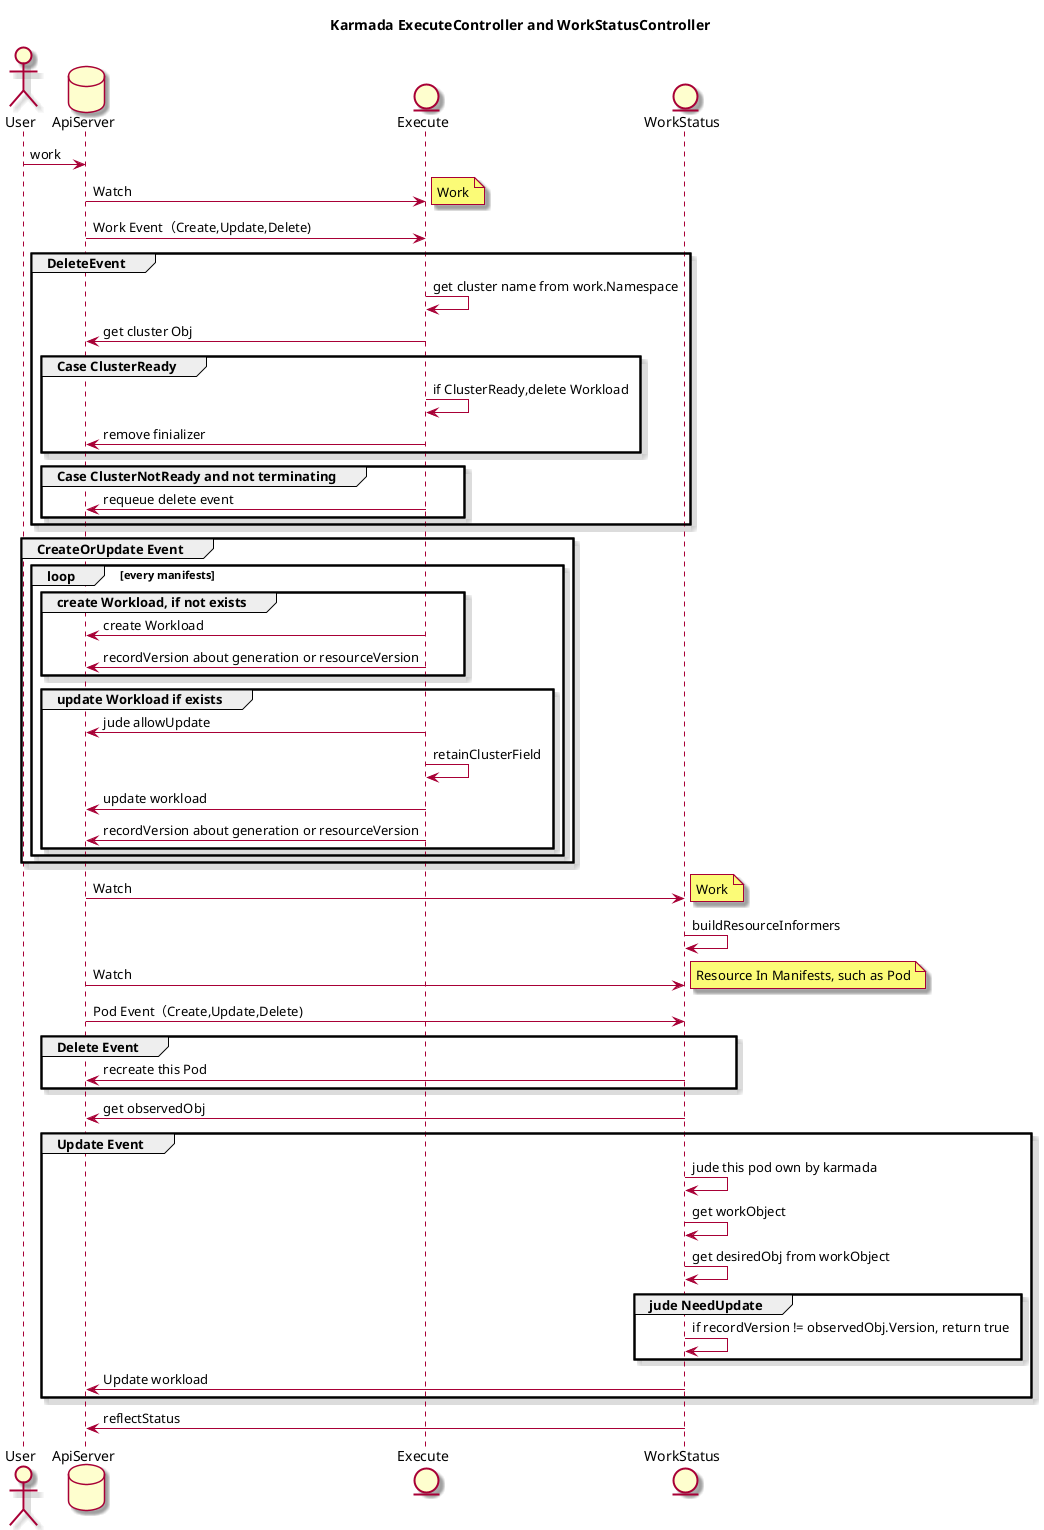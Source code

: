 @startuml

skin rose

title "Karmada ExecuteController and WorkStatusController"



actor User
database "ApiServer" as cp


entity "Execute" as exec
entity "WorkStatus" as wsc


' database "Member1" as m1
' database "Member2" as m2

User -> cp: work
cp -> exec : Watch
note right
Work
end note

cp -> exec: Work Event（Create,Update,Delete)

group DeleteEvent
    exec -> exec: get cluster name from work.Namespace
    exec -> cp: get cluster Obj 
    group Case ClusterReady
        exec -> exec: if ClusterReady,delete Workload
        exec -> cp: remove finializer
    end
    group Case ClusterNotReady and not terminating
        exec -> cp: requeue delete event
    end
end

group CreateOrUpdate Event
    loop every manifests
        group create Workload, if not exists
            exec -> cp: create Workload
            exec -> cp: recordVersion about generation or resourceVersion
        end
        group update Workload if exists
            exec -> cp: jude allowUpdate
            exec -> exec: retainClusterField
            exec -> cp: update workload
            exec -> cp: recordVersion about generation or resourceVersion
        end
    end
end
' group exec
'     cp -> exec: work event: (create, update, delete)
'     exec -> m1: pod action: (create, update, delete)
'     exec -> m2: pod action: (create, update, delete)
'     exec -> cp: update work status-conditions
' end

' wsc -> m1: watch pod
' wsc -> m2: watch pod


' group workstatus
'     m1 -> wsc: pod event: (create, update, delete)
'     m2 -> wsc: pod event: (create, update, delete)
'     wsc -> m1: pod action: (recreate, update)
'     wsc -> m2: pod action: (recreate, update)
'     wsc -> cp: update work status
' end

cp -> wsc : Watch

note right
Work
end note
wsc -> wsc: buildResourceInformers

cp -> wsc: Watch

note right
Resource In Manifests, such as Pod
end note

cp -> wsc: Pod Event（Create,Update,Delete)

group Delete Event
    wsc -> cp: recreate this Pod
end

wsc -> cp: get observedObj

group Update Event

    wsc -> wsc: jude this pod own by karmada
    wsc -> wsc: get workObject
    wsc -> wsc: get desiredObj from workObject

    group jude NeedUpdate
        wsc -> wsc: if recordVersion != observedObj.Version, return true
    end
    wsc -> cp: Update workload
end

wsc -> cp: reflectStatus

@enduml
